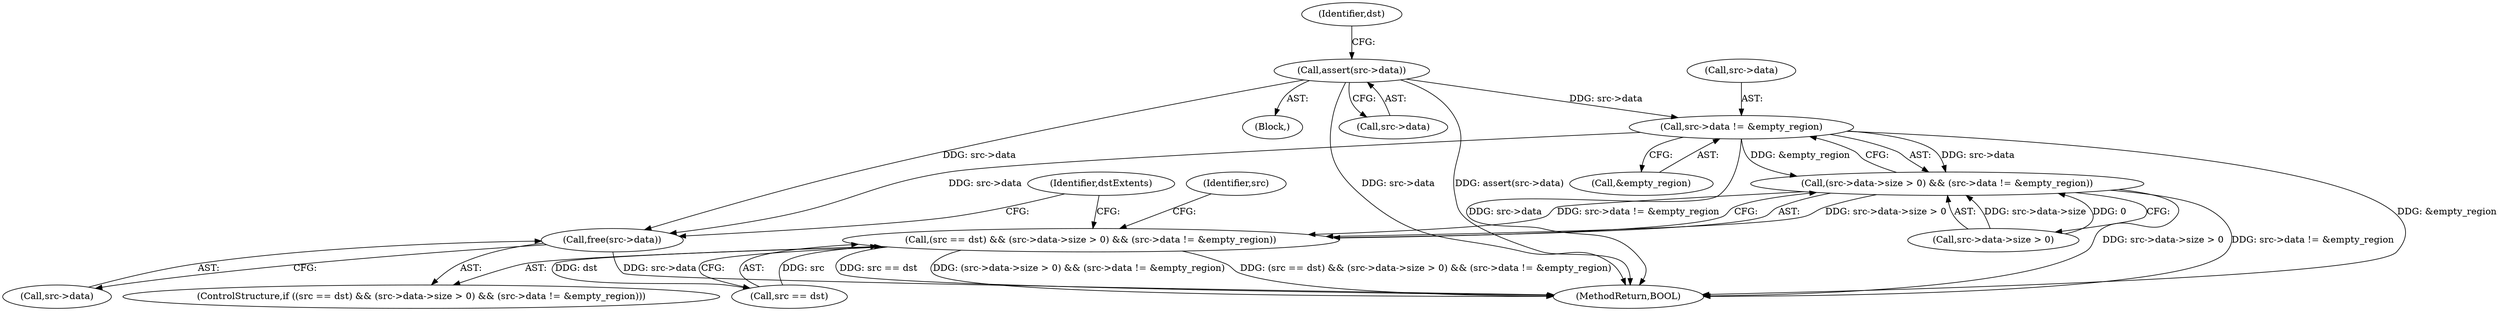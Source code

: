 digraph "0_FreeRDP_fc80ab45621bd966f70594c0b7393ec005a94007_2@API" {
"1000133" [label="(Call,assert(src->data))"];
"1000559" [label="(Call,src->data != &empty_region)"];
"1000551" [label="(Call,(src->data->size > 0) && (src->data != &empty_region))"];
"1000547" [label="(Call,(src == dst) && (src->data->size > 0) && (src->data != &empty_region))"];
"1000565" [label="(Call,free(src->data))"];
"1000563" [label="(Call,&empty_region)"];
"1000565" [label="(Call,free(src->data))"];
"1000546" [label="(ControlStructure,if ((src == dst) && (src->data->size > 0) && (src->data != &empty_region)))"];
"1000138" [label="(Identifier,dst)"];
"1000114" [label="(Block,)"];
"1000566" [label="(Call,src->data)"];
"1000571" [label="(Identifier,dstExtents)"];
"1000552" [label="(Call,src->data->size > 0)"];
"1000567" [label="(Identifier,src)"];
"1000547" [label="(Call,(src == dst) && (src->data->size > 0) && (src->data != &empty_region))"];
"1000133" [label="(Call,assert(src->data))"];
"1000560" [label="(Call,src->data)"];
"1000134" [label="(Call,src->data)"];
"1000559" [label="(Call,src->data != &empty_region)"];
"1000653" [label="(MethodReturn,BOOL)"];
"1000551" [label="(Call,(src->data->size > 0) && (src->data != &empty_region))"];
"1000548" [label="(Call,src == dst)"];
"1000133" -> "1000114"  [label="AST: "];
"1000133" -> "1000134"  [label="CFG: "];
"1000134" -> "1000133"  [label="AST: "];
"1000138" -> "1000133"  [label="CFG: "];
"1000133" -> "1000653"  [label="DDG: src->data"];
"1000133" -> "1000653"  [label="DDG: assert(src->data)"];
"1000133" -> "1000559"  [label="DDG: src->data"];
"1000133" -> "1000565"  [label="DDG: src->data"];
"1000559" -> "1000551"  [label="AST: "];
"1000559" -> "1000563"  [label="CFG: "];
"1000560" -> "1000559"  [label="AST: "];
"1000563" -> "1000559"  [label="AST: "];
"1000551" -> "1000559"  [label="CFG: "];
"1000559" -> "1000653"  [label="DDG: src->data"];
"1000559" -> "1000653"  [label="DDG: &empty_region"];
"1000559" -> "1000551"  [label="DDG: src->data"];
"1000559" -> "1000551"  [label="DDG: &empty_region"];
"1000559" -> "1000565"  [label="DDG: src->data"];
"1000551" -> "1000547"  [label="AST: "];
"1000551" -> "1000552"  [label="CFG: "];
"1000552" -> "1000551"  [label="AST: "];
"1000547" -> "1000551"  [label="CFG: "];
"1000551" -> "1000653"  [label="DDG: src->data != &empty_region"];
"1000551" -> "1000653"  [label="DDG: src->data->size > 0"];
"1000551" -> "1000547"  [label="DDG: src->data->size > 0"];
"1000551" -> "1000547"  [label="DDG: src->data != &empty_region"];
"1000552" -> "1000551"  [label="DDG: src->data->size"];
"1000552" -> "1000551"  [label="DDG: 0"];
"1000547" -> "1000546"  [label="AST: "];
"1000547" -> "1000548"  [label="CFG: "];
"1000548" -> "1000547"  [label="AST: "];
"1000567" -> "1000547"  [label="CFG: "];
"1000571" -> "1000547"  [label="CFG: "];
"1000547" -> "1000653"  [label="DDG: src == dst"];
"1000547" -> "1000653"  [label="DDG: (src->data->size > 0) && (src->data != &empty_region)"];
"1000547" -> "1000653"  [label="DDG: (src == dst) && (src->data->size > 0) && (src->data != &empty_region)"];
"1000548" -> "1000547"  [label="DDG: src"];
"1000548" -> "1000547"  [label="DDG: dst"];
"1000565" -> "1000546"  [label="AST: "];
"1000565" -> "1000566"  [label="CFG: "];
"1000566" -> "1000565"  [label="AST: "];
"1000571" -> "1000565"  [label="CFG: "];
"1000565" -> "1000653"  [label="DDG: src->data"];
}
